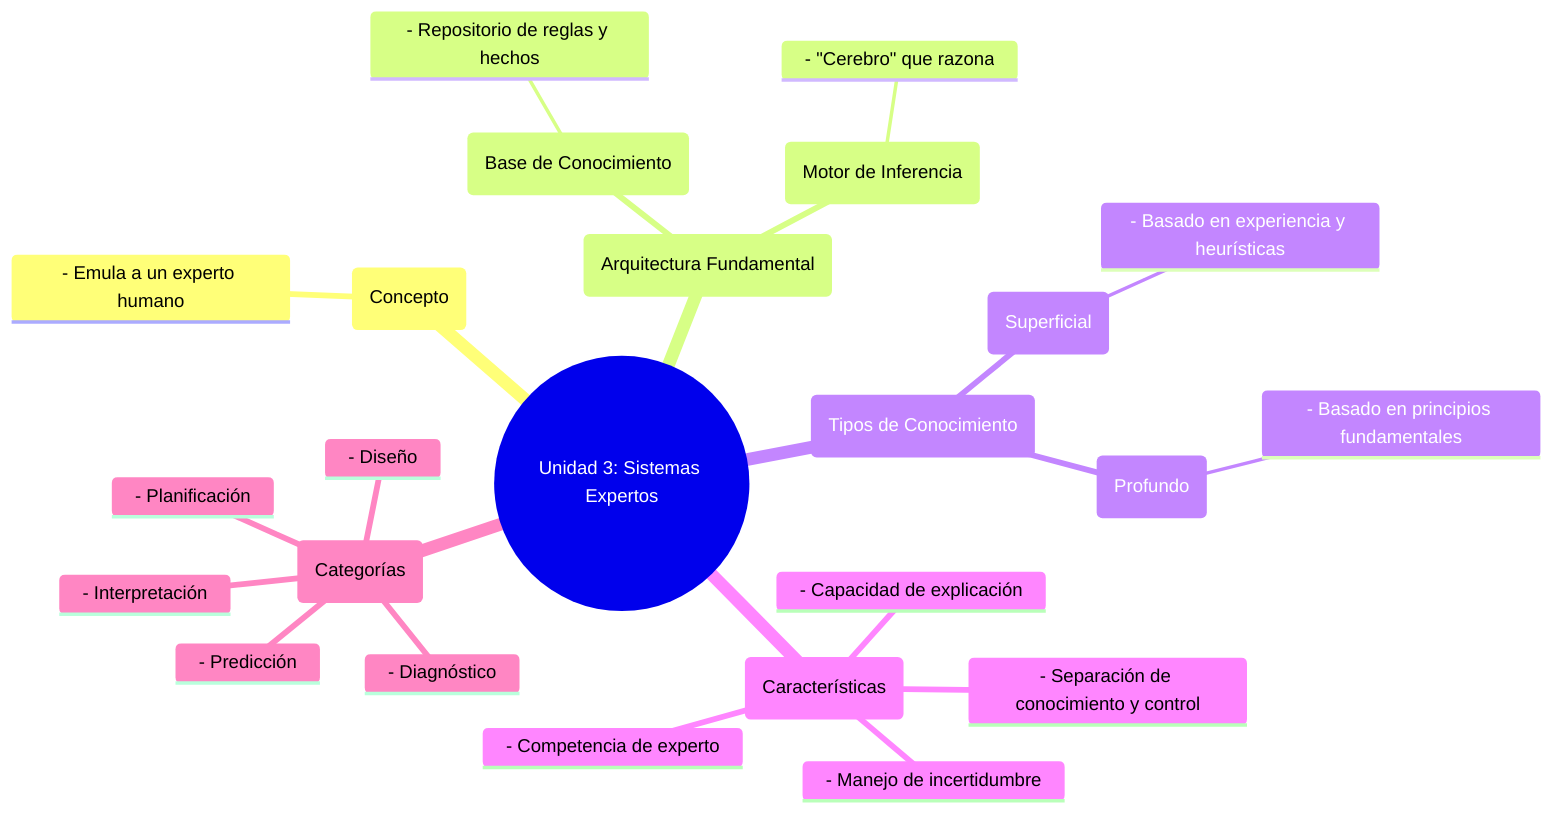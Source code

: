 mindmap
  root((Unidad 3: Sistemas Expertos))
    (Concepto)
      - Emula a un experto humano
    (Arquitectura Fundamental)
      ::icon(fa fa-building)
      (Base de Conocimiento)
        - Repositorio de reglas y hechos
      (Motor de Inferencia)
        - "Cerebro" que razona
    (Tipos de Conocimiento)
      ::icon(fa fa-layer-group)
      (Superficial)
        - Basado en experiencia y heurísticas
      (Profundo)
        - Basado en principios fundamentales
    (Características)
      ::icon(fa fa-star)
      - Competencia de experto
      - Separación de conocimiento y control
      - Manejo de incertidumbre
      - Capacidad de explicación
    (Categorías)
      ::icon(fa fa-tags)
      - Diagnóstico
      - Interpretación
      - Predicción
      - Diseño
      - Planificación